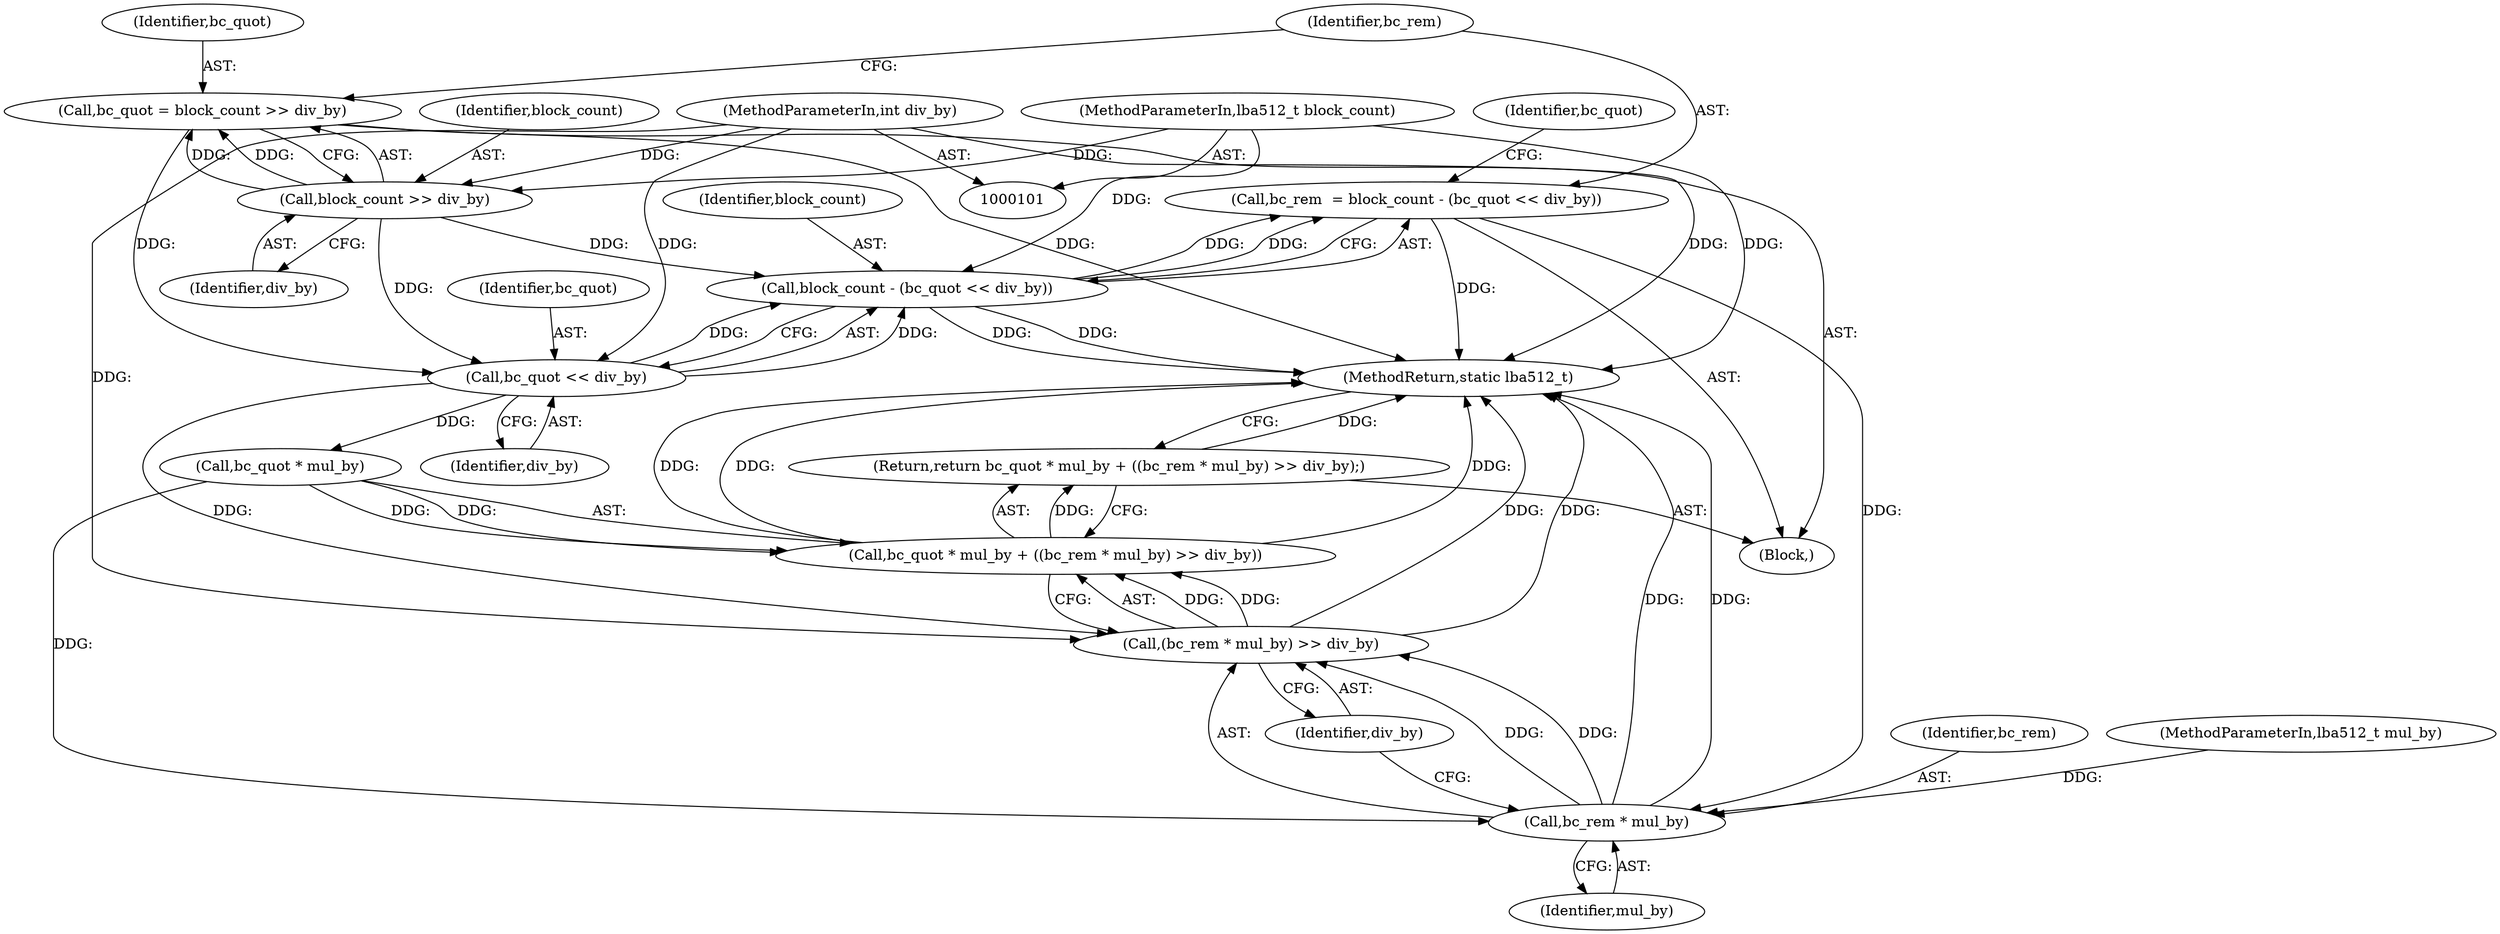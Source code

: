 digraph "1_u-boot_master_16@del" {
"1000113" [label="(Call,bc_rem  = block_count - (bc_quot << div_by))"];
"1000115" [label="(Call,block_count - (bc_quot << div_by))"];
"1000110" [label="(Call,block_count >> div_by)"];
"1000102" [label="(MethodParameterIn,lba512_t block_count)"];
"1000104" [label="(MethodParameterIn,int div_by)"];
"1000117" [label="(Call,bc_quot << div_by)"];
"1000108" [label="(Call,bc_quot = block_count >> div_by)"];
"1000126" [label="(Call,bc_rem * mul_by)"];
"1000125" [label="(Call,(bc_rem * mul_by) >> div_by)"];
"1000121" [label="(Call,bc_quot * mul_by + ((bc_rem * mul_by) >> div_by))"];
"1000120" [label="(Return,return bc_quot * mul_by + ((bc_rem * mul_by) >> div_by);)"];
"1000105" [label="(Block,)"];
"1000127" [label="(Identifier,bc_rem)"];
"1000126" [label="(Call,bc_rem * mul_by)"];
"1000103" [label="(MethodParameterIn,lba512_t mul_by)"];
"1000104" [label="(MethodParameterIn,int div_by)"];
"1000113" [label="(Call,bc_rem  = block_count - (bc_quot << div_by))"];
"1000129" [label="(Identifier,div_by)"];
"1000125" [label="(Call,(bc_rem * mul_by) >> div_by)"];
"1000111" [label="(Identifier,block_count)"];
"1000110" [label="(Call,block_count >> div_by)"];
"1000116" [label="(Identifier,block_count)"];
"1000115" [label="(Call,block_count - (bc_quot << div_by))"];
"1000117" [label="(Call,bc_quot << div_by)"];
"1000108" [label="(Call,bc_quot = block_count >> div_by)"];
"1000119" [label="(Identifier,div_by)"];
"1000122" [label="(Call,bc_quot * mul_by)"];
"1000121" [label="(Call,bc_quot * mul_by + ((bc_rem * mul_by) >> div_by))"];
"1000120" [label="(Return,return bc_quot * mul_by + ((bc_rem * mul_by) >> div_by);)"];
"1000102" [label="(MethodParameterIn,lba512_t block_count)"];
"1000118" [label="(Identifier,bc_quot)"];
"1000114" [label="(Identifier,bc_rem)"];
"1000123" [label="(Identifier,bc_quot)"];
"1000128" [label="(Identifier,mul_by)"];
"1000109" [label="(Identifier,bc_quot)"];
"1000112" [label="(Identifier,div_by)"];
"1000130" [label="(MethodReturn,static lba512_t)"];
"1000113" -> "1000105"  [label="AST: "];
"1000113" -> "1000115"  [label="CFG: "];
"1000114" -> "1000113"  [label="AST: "];
"1000115" -> "1000113"  [label="AST: "];
"1000123" -> "1000113"  [label="CFG: "];
"1000113" -> "1000130"  [label="DDG: "];
"1000115" -> "1000113"  [label="DDG: "];
"1000115" -> "1000113"  [label="DDG: "];
"1000113" -> "1000126"  [label="DDG: "];
"1000115" -> "1000117"  [label="CFG: "];
"1000116" -> "1000115"  [label="AST: "];
"1000117" -> "1000115"  [label="AST: "];
"1000115" -> "1000130"  [label="DDG: "];
"1000115" -> "1000130"  [label="DDG: "];
"1000110" -> "1000115"  [label="DDG: "];
"1000102" -> "1000115"  [label="DDG: "];
"1000117" -> "1000115"  [label="DDG: "];
"1000117" -> "1000115"  [label="DDG: "];
"1000110" -> "1000108"  [label="AST: "];
"1000110" -> "1000112"  [label="CFG: "];
"1000111" -> "1000110"  [label="AST: "];
"1000112" -> "1000110"  [label="AST: "];
"1000108" -> "1000110"  [label="CFG: "];
"1000110" -> "1000108"  [label="DDG: "];
"1000110" -> "1000108"  [label="DDG: "];
"1000102" -> "1000110"  [label="DDG: "];
"1000104" -> "1000110"  [label="DDG: "];
"1000110" -> "1000117"  [label="DDG: "];
"1000102" -> "1000101"  [label="AST: "];
"1000102" -> "1000130"  [label="DDG: "];
"1000104" -> "1000101"  [label="AST: "];
"1000104" -> "1000130"  [label="DDG: "];
"1000104" -> "1000117"  [label="DDG: "];
"1000104" -> "1000125"  [label="DDG: "];
"1000117" -> "1000119"  [label="CFG: "];
"1000118" -> "1000117"  [label="AST: "];
"1000119" -> "1000117"  [label="AST: "];
"1000108" -> "1000117"  [label="DDG: "];
"1000117" -> "1000122"  [label="DDG: "];
"1000117" -> "1000125"  [label="DDG: "];
"1000108" -> "1000105"  [label="AST: "];
"1000109" -> "1000108"  [label="AST: "];
"1000114" -> "1000108"  [label="CFG: "];
"1000108" -> "1000130"  [label="DDG: "];
"1000126" -> "1000125"  [label="AST: "];
"1000126" -> "1000128"  [label="CFG: "];
"1000127" -> "1000126"  [label="AST: "];
"1000128" -> "1000126"  [label="AST: "];
"1000129" -> "1000126"  [label="CFG: "];
"1000126" -> "1000130"  [label="DDG: "];
"1000126" -> "1000130"  [label="DDG: "];
"1000126" -> "1000125"  [label="DDG: "];
"1000126" -> "1000125"  [label="DDG: "];
"1000122" -> "1000126"  [label="DDG: "];
"1000103" -> "1000126"  [label="DDG: "];
"1000125" -> "1000121"  [label="AST: "];
"1000125" -> "1000129"  [label="CFG: "];
"1000129" -> "1000125"  [label="AST: "];
"1000121" -> "1000125"  [label="CFG: "];
"1000125" -> "1000130"  [label="DDG: "];
"1000125" -> "1000130"  [label="DDG: "];
"1000125" -> "1000121"  [label="DDG: "];
"1000125" -> "1000121"  [label="DDG: "];
"1000121" -> "1000120"  [label="AST: "];
"1000122" -> "1000121"  [label="AST: "];
"1000120" -> "1000121"  [label="CFG: "];
"1000121" -> "1000130"  [label="DDG: "];
"1000121" -> "1000130"  [label="DDG: "];
"1000121" -> "1000130"  [label="DDG: "];
"1000121" -> "1000120"  [label="DDG: "];
"1000122" -> "1000121"  [label="DDG: "];
"1000122" -> "1000121"  [label="DDG: "];
"1000120" -> "1000105"  [label="AST: "];
"1000130" -> "1000120"  [label="CFG: "];
"1000120" -> "1000130"  [label="DDG: "];
}
